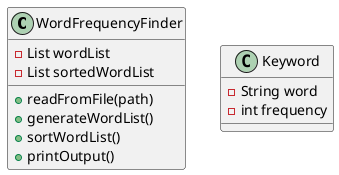@startuml
'https://plantuml.com/class-diagram

class WordFrequencyFinder{
- List wordList
- List sortedWordList
+ readFromFile(path)
+ generateWordList()
+ sortWordList()
+ printOutput()
}

class Keyword{
- String word
- int frequency
}

@enduml